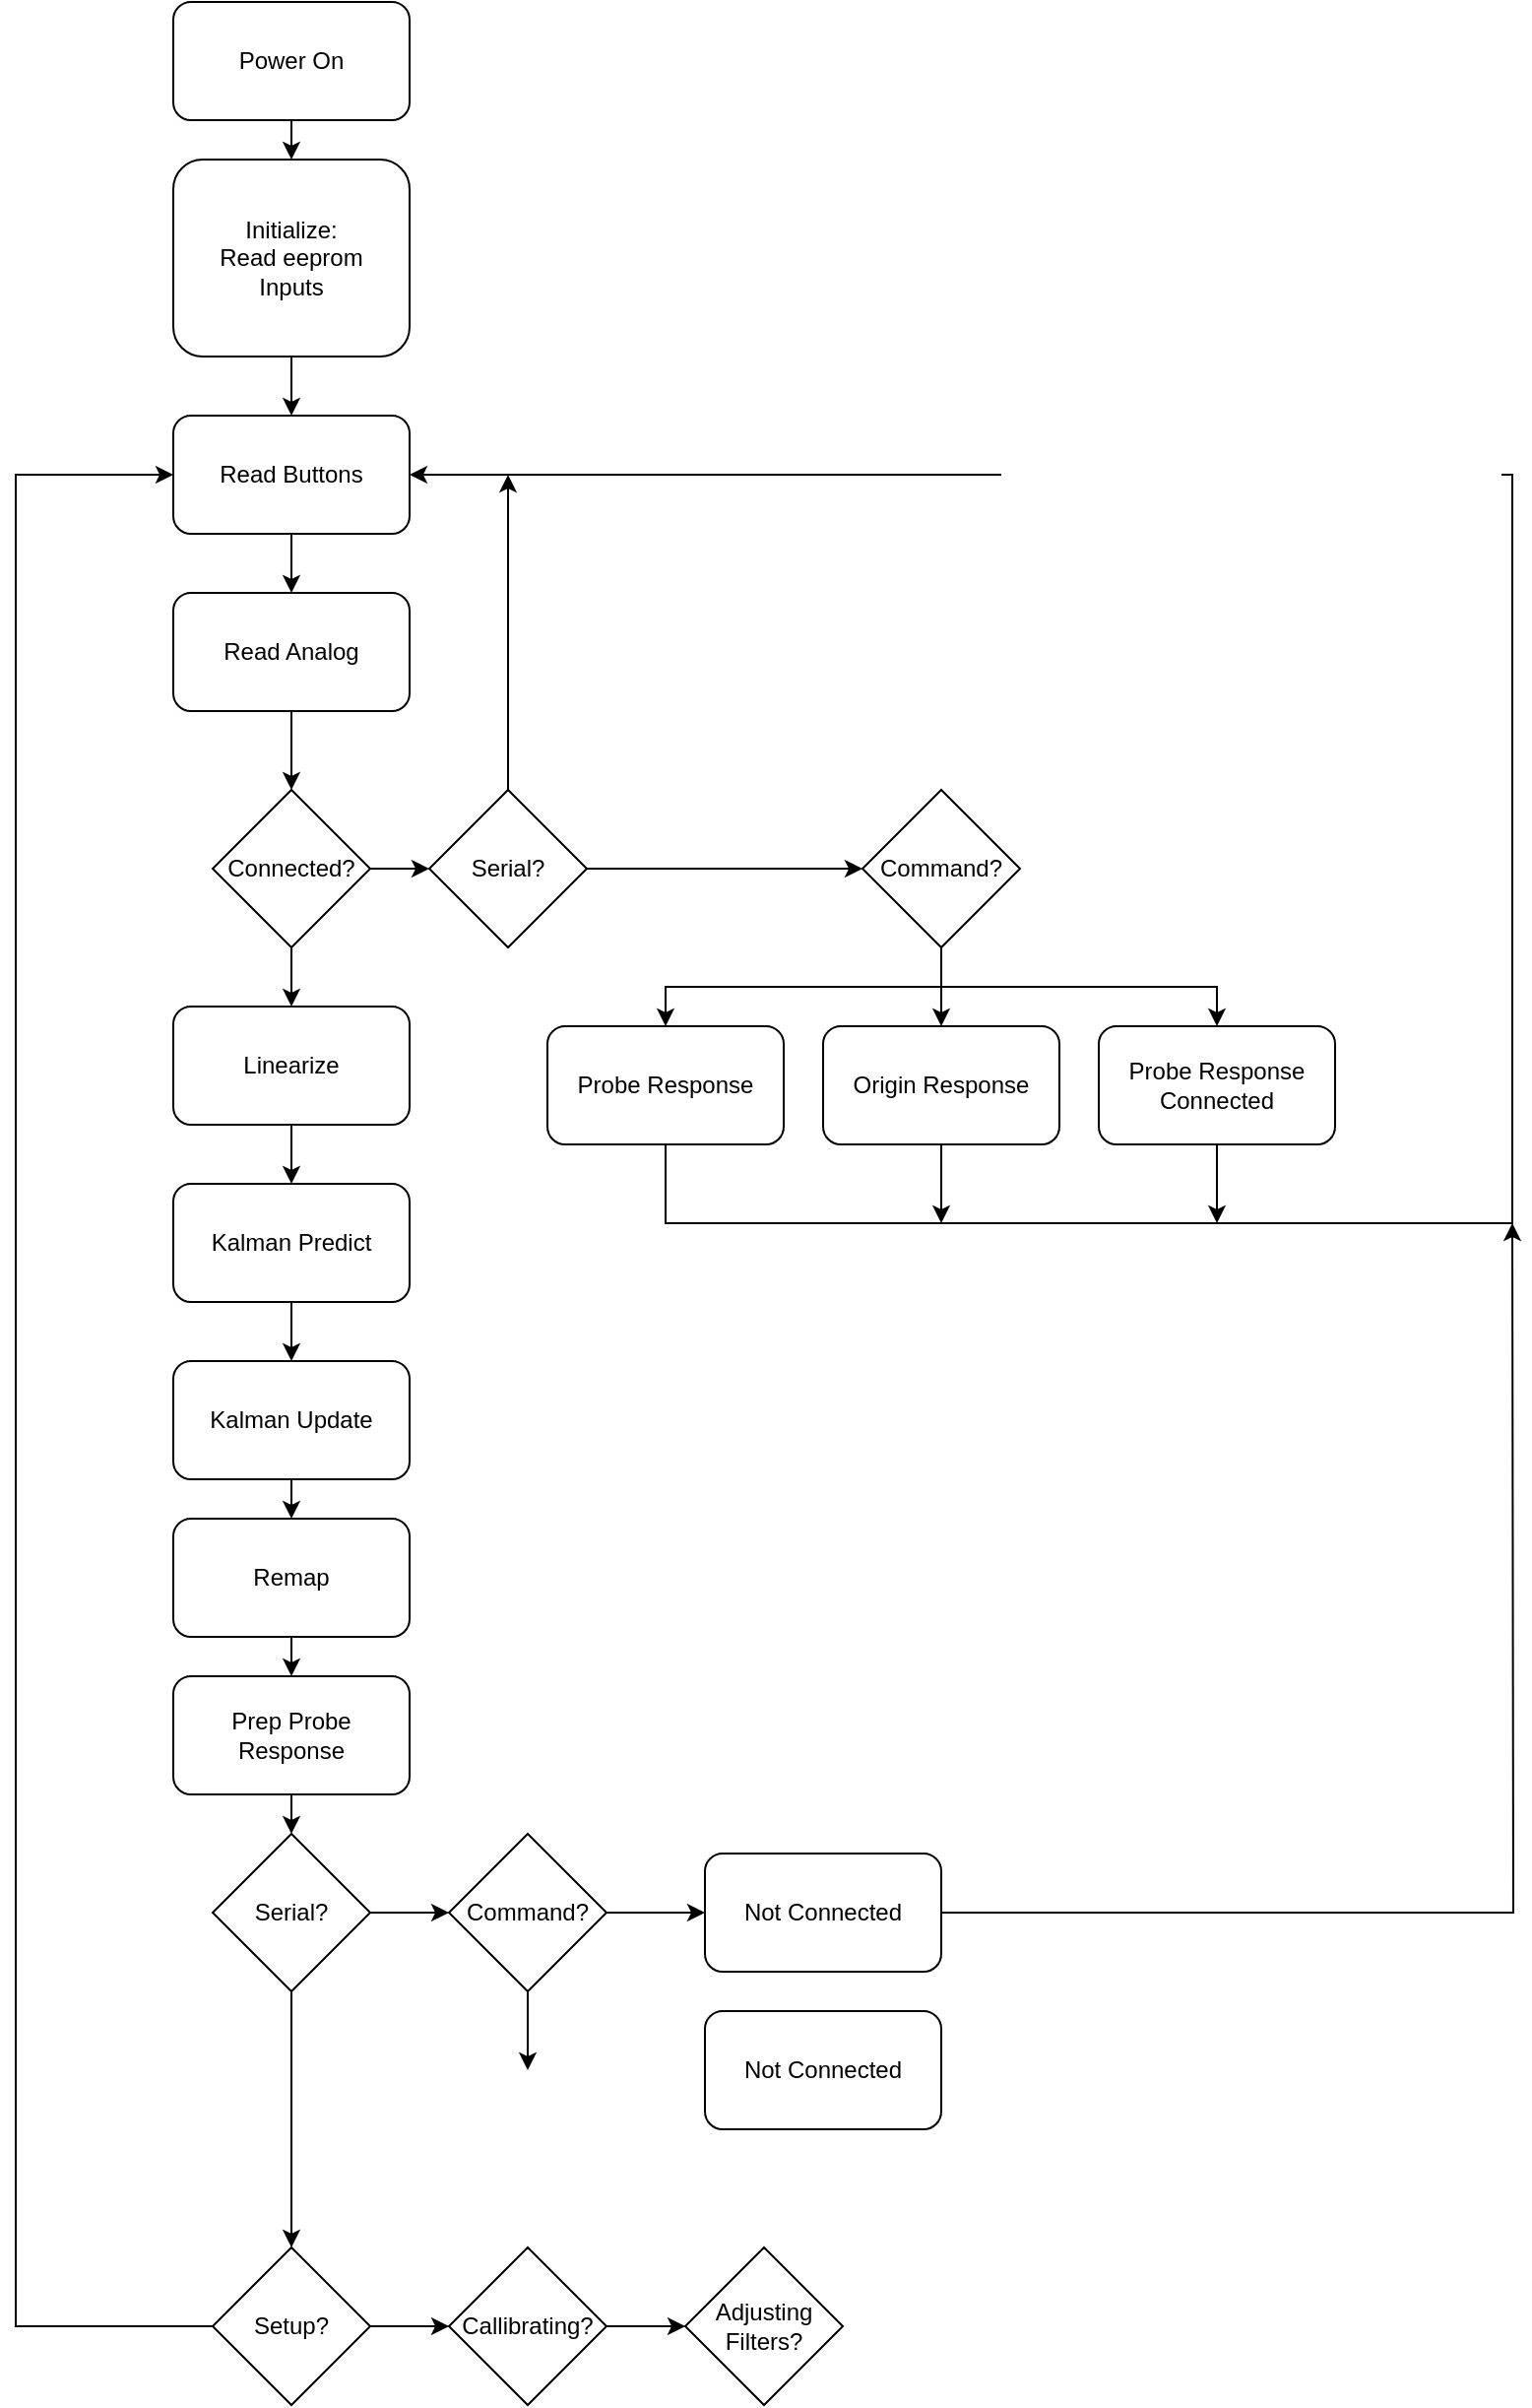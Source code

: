 <mxfile version="16.0.2" type="device"><diagram id="C5RBs43oDa-KdzZeNtuy" name="Page-1"><mxGraphModel dx="918" dy="729" grid="1" gridSize="10" guides="1" tooltips="1" connect="1" arrows="1" fold="1" page="1" pageScale="1" pageWidth="1100" pageHeight="1700" math="0" shadow="0"><root><mxCell id="WIyWlLk6GJQsqaUBKTNV-0"/><mxCell id="WIyWlLk6GJQsqaUBKTNV-1" parent="WIyWlLk6GJQsqaUBKTNV-0"/><mxCell id="0jebbwYgDAoN2FmGS8JJ-3" style="edgeStyle=orthogonalEdgeStyle;rounded=0;orthogonalLoop=1;jettySize=auto;html=1;exitX=0.5;exitY=1;exitDx=0;exitDy=0;entryX=0.5;entryY=0;entryDx=0;entryDy=0;" parent="WIyWlLk6GJQsqaUBKTNV-1" source="0jebbwYgDAoN2FmGS8JJ-0" target="0jebbwYgDAoN2FmGS8JJ-1" edge="1"><mxGeometry relative="1" as="geometry"/></mxCell><mxCell id="0jebbwYgDAoN2FmGS8JJ-0" value="Power On" style="rounded=1;whiteSpace=wrap;html=1;" parent="WIyWlLk6GJQsqaUBKTNV-1" vertex="1"><mxGeometry x="330" y="100" width="120" height="60" as="geometry"/></mxCell><mxCell id="6J4VlCVs7QtbEeNS8106-21" style="edgeStyle=orthogonalEdgeStyle;rounded=0;orthogonalLoop=1;jettySize=auto;html=1;exitX=0.5;exitY=1;exitDx=0;exitDy=0;entryX=0.5;entryY=0;entryDx=0;entryDy=0;" edge="1" parent="WIyWlLk6GJQsqaUBKTNV-1" source="0jebbwYgDAoN2FmGS8JJ-1" target="6J4VlCVs7QtbEeNS8106-19"><mxGeometry relative="1" as="geometry"/></mxCell><mxCell id="0jebbwYgDAoN2FmGS8JJ-1" value="Initialize:&lt;br&gt;Read eeprom&lt;br&gt;Inputs" style="rounded=1;whiteSpace=wrap;html=1;" parent="WIyWlLk6GJQsqaUBKTNV-1" vertex="1"><mxGeometry x="330" y="180" width="120" height="100" as="geometry"/></mxCell><mxCell id="6J4VlCVs7QtbEeNS8106-8" style="edgeStyle=orthogonalEdgeStyle;rounded=0;orthogonalLoop=1;jettySize=auto;html=1;exitX=1;exitY=0.5;exitDx=0;exitDy=0;entryX=0;entryY=0.5;entryDx=0;entryDy=0;" edge="1" parent="WIyWlLk6GJQsqaUBKTNV-1" source="6J4VlCVs7QtbEeNS8106-0"><mxGeometry relative="1" as="geometry"><mxPoint x="460" y="540" as="targetPoint"/></mxGeometry></mxCell><mxCell id="6J4VlCVs7QtbEeNS8106-25" style="edgeStyle=orthogonalEdgeStyle;rounded=0;orthogonalLoop=1;jettySize=auto;html=1;exitX=0.5;exitY=1;exitDx=0;exitDy=0;entryX=0.5;entryY=0;entryDx=0;entryDy=0;" edge="1" parent="WIyWlLk6GJQsqaUBKTNV-1" source="6J4VlCVs7QtbEeNS8106-0" target="6J4VlCVs7QtbEeNS8106-15"><mxGeometry relative="1" as="geometry"/></mxCell><mxCell id="6J4VlCVs7QtbEeNS8106-0" value="Connected?" style="rhombus;whiteSpace=wrap;html=1;" vertex="1" parent="WIyWlLk6GJQsqaUBKTNV-1"><mxGeometry x="350" y="500" width="80" height="80" as="geometry"/></mxCell><mxCell id="6J4VlCVs7QtbEeNS8106-9" style="edgeStyle=orthogonalEdgeStyle;rounded=0;orthogonalLoop=1;jettySize=auto;html=1;entryX=0;entryY=0.5;entryDx=0;entryDy=0;exitX=1;exitY=0.5;exitDx=0;exitDy=0;" edge="1" parent="WIyWlLk6GJQsqaUBKTNV-1" source="6J4VlCVs7QtbEeNS8106-29" target="6J4VlCVs7QtbEeNS8106-2"><mxGeometry relative="1" as="geometry"><mxPoint x="640" y="540" as="sourcePoint"/></mxGeometry></mxCell><mxCell id="6J4VlCVs7QtbEeNS8106-10" style="edgeStyle=orthogonalEdgeStyle;rounded=0;orthogonalLoop=1;jettySize=auto;html=1;exitX=0.5;exitY=1;exitDx=0;exitDy=0;entryX=0.5;entryY=0;entryDx=0;entryDy=0;" edge="1" parent="WIyWlLk6GJQsqaUBKTNV-1" source="6J4VlCVs7QtbEeNS8106-2" target="6J4VlCVs7QtbEeNS8106-5"><mxGeometry relative="1" as="geometry"/></mxCell><mxCell id="6J4VlCVs7QtbEeNS8106-11" style="edgeStyle=orthogonalEdgeStyle;rounded=0;orthogonalLoop=1;jettySize=auto;html=1;exitX=0.5;exitY=1;exitDx=0;exitDy=0;entryX=0.5;entryY=0;entryDx=0;entryDy=0;" edge="1" parent="WIyWlLk6GJQsqaUBKTNV-1" source="6J4VlCVs7QtbEeNS8106-2" target="6J4VlCVs7QtbEeNS8106-3"><mxGeometry relative="1" as="geometry"/></mxCell><mxCell id="6J4VlCVs7QtbEeNS8106-12" style="edgeStyle=orthogonalEdgeStyle;rounded=0;orthogonalLoop=1;jettySize=auto;html=1;exitX=0.5;exitY=1;exitDx=0;exitDy=0;entryX=0.5;entryY=0;entryDx=0;entryDy=0;" edge="1" parent="WIyWlLk6GJQsqaUBKTNV-1" source="6J4VlCVs7QtbEeNS8106-2" target="6J4VlCVs7QtbEeNS8106-6"><mxGeometry relative="1" as="geometry"/></mxCell><mxCell id="6J4VlCVs7QtbEeNS8106-2" value="Command?" style="rhombus;whiteSpace=wrap;html=1;" vertex="1" parent="WIyWlLk6GJQsqaUBKTNV-1"><mxGeometry x="680" y="500" width="80" height="80" as="geometry"/></mxCell><mxCell id="6J4VlCVs7QtbEeNS8106-14" style="edgeStyle=orthogonalEdgeStyle;rounded=0;orthogonalLoop=1;jettySize=auto;html=1;exitX=0.5;exitY=1;exitDx=0;exitDy=0;entryX=1;entryY=0.5;entryDx=0;entryDy=0;" edge="1" parent="WIyWlLk6GJQsqaUBKTNV-1" source="6J4VlCVs7QtbEeNS8106-3" target="6J4VlCVs7QtbEeNS8106-19"><mxGeometry relative="1" as="geometry"><mxPoint x="1070" y="350" as="targetPoint"/><Array as="points"><mxPoint x="580" y="720"/><mxPoint x="1010" y="720"/><mxPoint x="1010" y="340"/></Array></mxGeometry></mxCell><mxCell id="6J4VlCVs7QtbEeNS8106-3" value="Probe Response" style="rounded=1;whiteSpace=wrap;html=1;" vertex="1" parent="WIyWlLk6GJQsqaUBKTNV-1"><mxGeometry x="520" y="620" width="120" height="60" as="geometry"/></mxCell><mxCell id="6J4VlCVs7QtbEeNS8106-17" style="edgeStyle=orthogonalEdgeStyle;rounded=0;orthogonalLoop=1;jettySize=auto;html=1;exitX=0.5;exitY=1;exitDx=0;exitDy=0;" edge="1" parent="WIyWlLk6GJQsqaUBKTNV-1" source="6J4VlCVs7QtbEeNS8106-5"><mxGeometry relative="1" as="geometry"><mxPoint x="720" y="720" as="targetPoint"/></mxGeometry></mxCell><mxCell id="6J4VlCVs7QtbEeNS8106-5" value="Origin Response" style="rounded=1;whiteSpace=wrap;html=1;" vertex="1" parent="WIyWlLk6GJQsqaUBKTNV-1"><mxGeometry x="660" y="620" width="120" height="60" as="geometry"/></mxCell><mxCell id="6J4VlCVs7QtbEeNS8106-24" style="edgeStyle=orthogonalEdgeStyle;rounded=0;orthogonalLoop=1;jettySize=auto;html=1;exitX=0.5;exitY=1;exitDx=0;exitDy=0;" edge="1" parent="WIyWlLk6GJQsqaUBKTNV-1" source="6J4VlCVs7QtbEeNS8106-6"><mxGeometry relative="1" as="geometry"><mxPoint x="860" y="720" as="targetPoint"/></mxGeometry></mxCell><mxCell id="6J4VlCVs7QtbEeNS8106-6" value="Probe Response&lt;br&gt;Connected" style="rounded=1;whiteSpace=wrap;html=1;" vertex="1" parent="WIyWlLk6GJQsqaUBKTNV-1"><mxGeometry x="800" y="620" width="120" height="60" as="geometry"/></mxCell><mxCell id="6J4VlCVs7QtbEeNS8106-34" style="edgeStyle=orthogonalEdgeStyle;rounded=0;orthogonalLoop=1;jettySize=auto;html=1;exitX=0.5;exitY=1;exitDx=0;exitDy=0;entryX=0.5;entryY=0;entryDx=0;entryDy=0;" edge="1" parent="WIyWlLk6GJQsqaUBKTNV-1" source="6J4VlCVs7QtbEeNS8106-15" target="6J4VlCVs7QtbEeNS8106-33"><mxGeometry relative="1" as="geometry"/></mxCell><mxCell id="6J4VlCVs7QtbEeNS8106-15" value="Linearize" style="rounded=1;whiteSpace=wrap;html=1;" vertex="1" parent="WIyWlLk6GJQsqaUBKTNV-1"><mxGeometry x="330" y="610" width="120" height="60" as="geometry"/></mxCell><mxCell id="6J4VlCVs7QtbEeNS8106-22" style="edgeStyle=orthogonalEdgeStyle;rounded=0;orthogonalLoop=1;jettySize=auto;html=1;exitX=0.5;exitY=1;exitDx=0;exitDy=0;entryX=0.5;entryY=0;entryDx=0;entryDy=0;" edge="1" parent="WIyWlLk6GJQsqaUBKTNV-1" source="6J4VlCVs7QtbEeNS8106-19" target="6J4VlCVs7QtbEeNS8106-20"><mxGeometry relative="1" as="geometry"/></mxCell><mxCell id="6J4VlCVs7QtbEeNS8106-19" value="Read Buttons" style="rounded=1;whiteSpace=wrap;html=1;" vertex="1" parent="WIyWlLk6GJQsqaUBKTNV-1"><mxGeometry x="330" y="310" width="120" height="60" as="geometry"/></mxCell><mxCell id="6J4VlCVs7QtbEeNS8106-30" style="edgeStyle=orthogonalEdgeStyle;rounded=0;orthogonalLoop=1;jettySize=auto;html=1;exitX=0.5;exitY=1;exitDx=0;exitDy=0;entryX=0.5;entryY=0;entryDx=0;entryDy=0;" edge="1" parent="WIyWlLk6GJQsqaUBKTNV-1" source="6J4VlCVs7QtbEeNS8106-20" target="6J4VlCVs7QtbEeNS8106-0"><mxGeometry relative="1" as="geometry"/></mxCell><mxCell id="6J4VlCVs7QtbEeNS8106-20" value="Read Analog" style="rounded=1;whiteSpace=wrap;html=1;" vertex="1" parent="WIyWlLk6GJQsqaUBKTNV-1"><mxGeometry x="330" y="400" width="120" height="60" as="geometry"/></mxCell><mxCell id="6J4VlCVs7QtbEeNS8106-31" style="edgeStyle=orthogonalEdgeStyle;rounded=0;orthogonalLoop=1;jettySize=auto;html=1;exitX=0.5;exitY=0;exitDx=0;exitDy=0;" edge="1" parent="WIyWlLk6GJQsqaUBKTNV-1" source="6J4VlCVs7QtbEeNS8106-29"><mxGeometry relative="1" as="geometry"><mxPoint x="500" y="340" as="targetPoint"/></mxGeometry></mxCell><mxCell id="6J4VlCVs7QtbEeNS8106-29" value="Serial?" style="rhombus;whiteSpace=wrap;html=1;" vertex="1" parent="WIyWlLk6GJQsqaUBKTNV-1"><mxGeometry x="460" y="500" width="80" height="80" as="geometry"/></mxCell><mxCell id="6J4VlCVs7QtbEeNS8106-37" style="edgeStyle=orthogonalEdgeStyle;rounded=0;orthogonalLoop=1;jettySize=auto;html=1;exitX=0.5;exitY=1;exitDx=0;exitDy=0;entryX=0.5;entryY=0;entryDx=0;entryDy=0;" edge="1" parent="WIyWlLk6GJQsqaUBKTNV-1" source="6J4VlCVs7QtbEeNS8106-33" target="6J4VlCVs7QtbEeNS8106-36"><mxGeometry relative="1" as="geometry"/></mxCell><mxCell id="6J4VlCVs7QtbEeNS8106-33" value="Kalman Predict" style="rounded=1;whiteSpace=wrap;html=1;" vertex="1" parent="WIyWlLk6GJQsqaUBKTNV-1"><mxGeometry x="330" y="700" width="120" height="60" as="geometry"/></mxCell><mxCell id="6J4VlCVs7QtbEeNS8106-47" style="edgeStyle=orthogonalEdgeStyle;rounded=0;orthogonalLoop=1;jettySize=auto;html=1;exitX=0.5;exitY=1;exitDx=0;exitDy=0;entryX=0.5;entryY=0;entryDx=0;entryDy=0;" edge="1" parent="WIyWlLk6GJQsqaUBKTNV-1" source="6J4VlCVs7QtbEeNS8106-36" target="6J4VlCVs7QtbEeNS8106-46"><mxGeometry relative="1" as="geometry"/></mxCell><mxCell id="6J4VlCVs7QtbEeNS8106-36" value="Kalman Update" style="rounded=1;whiteSpace=wrap;html=1;" vertex="1" parent="WIyWlLk6GJQsqaUBKTNV-1"><mxGeometry x="330" y="790" width="120" height="60" as="geometry"/></mxCell><mxCell id="6J4VlCVs7QtbEeNS8106-52" style="edgeStyle=orthogonalEdgeStyle;rounded=0;orthogonalLoop=1;jettySize=auto;html=1;exitX=0.5;exitY=1;exitDx=0;exitDy=0;entryX=0.5;entryY=0;entryDx=0;entryDy=0;" edge="1" parent="WIyWlLk6GJQsqaUBKTNV-1" source="6J4VlCVs7QtbEeNS8106-38" target="6J4VlCVs7QtbEeNS8106-51"><mxGeometry relative="1" as="geometry"/></mxCell><mxCell id="6J4VlCVs7QtbEeNS8106-38" value="Prep Probe Response" style="rounded=1;whiteSpace=wrap;html=1;" vertex="1" parent="WIyWlLk6GJQsqaUBKTNV-1"><mxGeometry x="330" y="950" width="120" height="60" as="geometry"/></mxCell><mxCell id="6J4VlCVs7QtbEeNS8106-45" style="edgeStyle=orthogonalEdgeStyle;rounded=0;orthogonalLoop=1;jettySize=auto;html=1;exitX=0;exitY=0.5;exitDx=0;exitDy=0;entryX=0;entryY=0.5;entryDx=0;entryDy=0;" edge="1" parent="WIyWlLk6GJQsqaUBKTNV-1" source="6J4VlCVs7QtbEeNS8106-41" target="6J4VlCVs7QtbEeNS8106-19"><mxGeometry relative="1" as="geometry"><Array as="points"><mxPoint x="250" y="1280"/><mxPoint x="250" y="340"/></Array></mxGeometry></mxCell><mxCell id="6J4VlCVs7QtbEeNS8106-49" style="edgeStyle=orthogonalEdgeStyle;rounded=0;orthogonalLoop=1;jettySize=auto;html=1;exitX=1;exitY=0.5;exitDx=0;exitDy=0;entryX=0;entryY=0.5;entryDx=0;entryDy=0;" edge="1" parent="WIyWlLk6GJQsqaUBKTNV-1" source="6J4VlCVs7QtbEeNS8106-41" target="6J4VlCVs7QtbEeNS8106-42"><mxGeometry relative="1" as="geometry"/></mxCell><mxCell id="6J4VlCVs7QtbEeNS8106-41" value="Setup?" style="rhombus;whiteSpace=wrap;html=1;" vertex="1" parent="WIyWlLk6GJQsqaUBKTNV-1"><mxGeometry x="350" y="1240" width="80" height="80" as="geometry"/></mxCell><mxCell id="6J4VlCVs7QtbEeNS8106-50" style="edgeStyle=orthogonalEdgeStyle;rounded=0;orthogonalLoop=1;jettySize=auto;html=1;exitX=1;exitY=0.5;exitDx=0;exitDy=0;entryX=0;entryY=0.5;entryDx=0;entryDy=0;" edge="1" parent="WIyWlLk6GJQsqaUBKTNV-1" source="6J4VlCVs7QtbEeNS8106-42" target="6J4VlCVs7QtbEeNS8106-43"><mxGeometry relative="1" as="geometry"/></mxCell><mxCell id="6J4VlCVs7QtbEeNS8106-42" value="Callibrating?" style="rhombus;whiteSpace=wrap;html=1;" vertex="1" parent="WIyWlLk6GJQsqaUBKTNV-1"><mxGeometry x="470" y="1240" width="80" height="80" as="geometry"/></mxCell><mxCell id="6J4VlCVs7QtbEeNS8106-43" value="Adjusting Filters?" style="rhombus;whiteSpace=wrap;html=1;" vertex="1" parent="WIyWlLk6GJQsqaUBKTNV-1"><mxGeometry x="590" y="1240" width="80" height="80" as="geometry"/></mxCell><mxCell id="6J4VlCVs7QtbEeNS8106-48" style="edgeStyle=orthogonalEdgeStyle;rounded=0;orthogonalLoop=1;jettySize=auto;html=1;exitX=0.5;exitY=1;exitDx=0;exitDy=0;entryX=0.5;entryY=0;entryDx=0;entryDy=0;" edge="1" parent="WIyWlLk6GJQsqaUBKTNV-1" source="6J4VlCVs7QtbEeNS8106-46" target="6J4VlCVs7QtbEeNS8106-38"><mxGeometry relative="1" as="geometry"/></mxCell><mxCell id="6J4VlCVs7QtbEeNS8106-46" value="Remap" style="rounded=1;whiteSpace=wrap;html=1;" vertex="1" parent="WIyWlLk6GJQsqaUBKTNV-1"><mxGeometry x="330" y="870" width="120" height="60" as="geometry"/></mxCell><mxCell id="6J4VlCVs7QtbEeNS8106-53" style="edgeStyle=orthogonalEdgeStyle;rounded=0;orthogonalLoop=1;jettySize=auto;html=1;exitX=0.5;exitY=1;exitDx=0;exitDy=0;entryX=0.5;entryY=0;entryDx=0;entryDy=0;" edge="1" parent="WIyWlLk6GJQsqaUBKTNV-1" source="6J4VlCVs7QtbEeNS8106-51" target="6J4VlCVs7QtbEeNS8106-41"><mxGeometry relative="1" as="geometry"/></mxCell><mxCell id="6J4VlCVs7QtbEeNS8106-54" style="edgeStyle=orthogonalEdgeStyle;rounded=0;orthogonalLoop=1;jettySize=auto;html=1;exitX=1;exitY=0.5;exitDx=0;exitDy=0;entryX=0;entryY=0.5;entryDx=0;entryDy=0;" edge="1" parent="WIyWlLk6GJQsqaUBKTNV-1" source="6J4VlCVs7QtbEeNS8106-51" target="6J4VlCVs7QtbEeNS8106-56"><mxGeometry relative="1" as="geometry"><mxPoint x="490" y="1070.167" as="targetPoint"/></mxGeometry></mxCell><mxCell id="6J4VlCVs7QtbEeNS8106-51" value="Serial?" style="rhombus;whiteSpace=wrap;html=1;" vertex="1" parent="WIyWlLk6GJQsqaUBKTNV-1"><mxGeometry x="350" y="1030" width="80" height="80" as="geometry"/></mxCell><mxCell id="6J4VlCVs7QtbEeNS8106-57" style="edgeStyle=orthogonalEdgeStyle;rounded=0;orthogonalLoop=1;jettySize=auto;html=1;" edge="1" parent="WIyWlLk6GJQsqaUBKTNV-1" source="6J4VlCVs7QtbEeNS8106-56"><mxGeometry relative="1" as="geometry"><mxPoint x="600" y="1070.0" as="targetPoint"/></mxGeometry></mxCell><mxCell id="6J4VlCVs7QtbEeNS8106-61" style="edgeStyle=orthogonalEdgeStyle;rounded=0;orthogonalLoop=1;jettySize=auto;html=1;" edge="1" parent="WIyWlLk6GJQsqaUBKTNV-1" source="6J4VlCVs7QtbEeNS8106-56"><mxGeometry relative="1" as="geometry"><mxPoint x="510" y="1150.0" as="targetPoint"/></mxGeometry></mxCell><mxCell id="6J4VlCVs7QtbEeNS8106-56" value="Command?" style="rhombus;whiteSpace=wrap;html=1;" vertex="1" parent="WIyWlLk6GJQsqaUBKTNV-1"><mxGeometry x="470" y="1030" width="80" height="80" as="geometry"/></mxCell><mxCell id="6J4VlCVs7QtbEeNS8106-59" style="edgeStyle=orthogonalEdgeStyle;rounded=0;orthogonalLoop=1;jettySize=auto;html=1;" edge="1" parent="WIyWlLk6GJQsqaUBKTNV-1" source="6J4VlCVs7QtbEeNS8106-58"><mxGeometry relative="1" as="geometry"><mxPoint x="1010" y="720" as="targetPoint"/></mxGeometry></mxCell><mxCell id="6J4VlCVs7QtbEeNS8106-58" value="Not Connected" style="rounded=1;whiteSpace=wrap;html=1;" vertex="1" parent="WIyWlLk6GJQsqaUBKTNV-1"><mxGeometry x="600" y="1040" width="120" height="60" as="geometry"/></mxCell><mxCell id="6J4VlCVs7QtbEeNS8106-60" value="Not Connected" style="rounded=1;whiteSpace=wrap;html=1;" vertex="1" parent="WIyWlLk6GJQsqaUBKTNV-1"><mxGeometry x="600" y="1120" width="120" height="60" as="geometry"/></mxCell></root></mxGraphModel></diagram></mxfile>